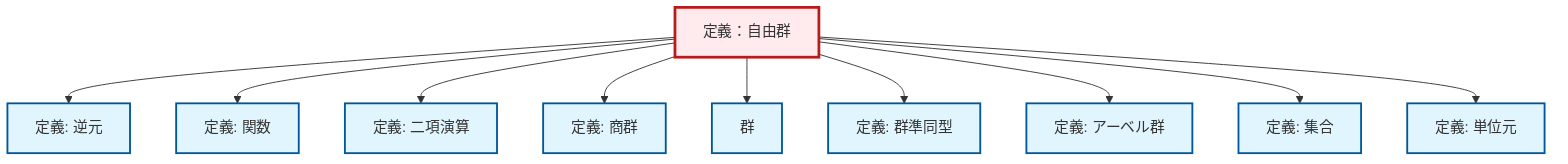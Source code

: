 graph TD
    classDef definition fill:#e1f5fe,stroke:#01579b,stroke-width:2px
    classDef theorem fill:#f3e5f5,stroke:#4a148c,stroke-width:2px
    classDef axiom fill:#fff3e0,stroke:#e65100,stroke-width:2px
    classDef example fill:#e8f5e9,stroke:#1b5e20,stroke-width:2px
    classDef current fill:#ffebee,stroke:#b71c1c,stroke-width:3px
    def-homomorphism["定義: 群準同型"]:::definition
    def-group["群"]:::definition
    def-inverse-element["定義: 逆元"]:::definition
    def-function["定義: 関数"]:::definition
    def-abelian-group["定義: アーベル群"]:::definition
    def-identity-element["定義: 単位元"]:::definition
    def-set["定義: 集合"]:::definition
    def-binary-operation["定義: 二項演算"]:::definition
    def-quotient-group["定義: 商群"]:::definition
    def-free-group["定義：自由群"]:::definition
    def-free-group --> def-inverse-element
    def-free-group --> def-function
    def-free-group --> def-binary-operation
    def-free-group --> def-quotient-group
    def-free-group --> def-group
    def-free-group --> def-homomorphism
    def-free-group --> def-abelian-group
    def-free-group --> def-set
    def-free-group --> def-identity-element
    class def-free-group current